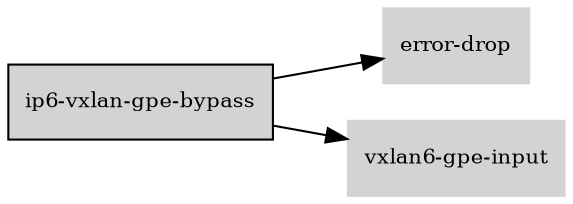 digraph "ip6_vxlan_gpe_bypass_subgraph" {
  rankdir=LR;
  node [shape=box, style=filled, fontsize=10, color=lightgray, fontcolor=black, fillcolor=lightgray];
  "ip6-vxlan-gpe-bypass" [color=black, fontcolor=black, fillcolor=lightgray];
  edge [fontsize=8];
  "ip6-vxlan-gpe-bypass" -> "error-drop";
  "ip6-vxlan-gpe-bypass" -> "vxlan6-gpe-input";
}
